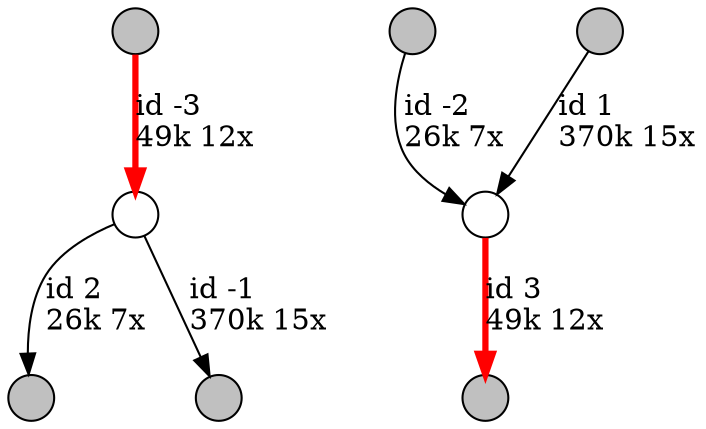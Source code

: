 digraph {
nodesep = 0.5;
node [shape = circle, label = "", height = 0.3];
"0" [style = "filled", fillcolor = "grey"];
"1" [style = "filled", fillcolor = "grey"];
"2" [style = "filled", fillcolor = "grey"];
"3" [style = "filled", fillcolor = "grey"];
"4" [style = "filled", fillcolor = "grey"];
"5" [style = "filled", fillcolor = "grey"];
"5" -> "6" [label = "id 1\l370k 15x", color = "black"] ;
"7" -> "3" [label = "id -1\l370k 15x", color = "black"] ;
"7" -> "2" [label = "id 2\l26k 7x", color = "black"] ;
"1" -> "6" [label = "id -2\l26k 7x", color = "black"] ;
"6" -> "4" [label = "id 3\l49k 12x", color = "red" , penwidth = 3] ;
"0" -> "7" [label = "id -3\l49k 12x", color = "red" , penwidth = 3] ;
}
